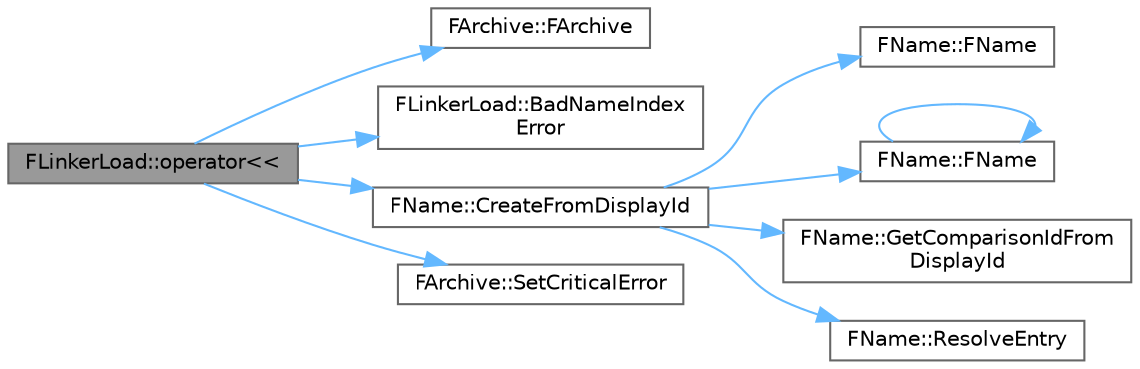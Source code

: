 digraph "FLinkerLoad::operator&lt;&lt;"
{
 // INTERACTIVE_SVG=YES
 // LATEX_PDF_SIZE
  bgcolor="transparent";
  edge [fontname=Helvetica,fontsize=10,labelfontname=Helvetica,labelfontsize=10];
  node [fontname=Helvetica,fontsize=10,shape=box,height=0.2,width=0.4];
  rankdir="LR";
  Node1 [id="Node000001",label="FLinkerLoad::operator\<\<",height=0.2,width=0.4,color="gray40", fillcolor="grey60", style="filled", fontcolor="black",tooltip="Serializes an FName value from or into this archive."];
  Node1 -> Node2 [id="edge1_Node000001_Node000002",color="steelblue1",style="solid",tooltip=" "];
  Node2 [id="Node000002",label="FArchive::FArchive",height=0.2,width=0.4,color="grey40", fillcolor="white", style="filled",URL="$d0/df8/classFArchive.html#ad36f53e50855130b981a47560e7ed48c",tooltip=" "];
  Node1 -> Node3 [id="edge2_Node000001_Node000003",color="steelblue1",style="solid",tooltip=" "];
  Node3 [id="Node000003",label="FLinkerLoad::BadNameIndex\lError",height=0.2,width=0.4,color="grey40", fillcolor="white", style="filled",URL="$d9/d6b/classFLinkerLoad.html#a3f047dff961b85e3137dd7c2e284494b",tooltip=" "];
  Node1 -> Node4 [id="edge3_Node000001_Node000004",color="steelblue1",style="solid",tooltip=" "];
  Node4 [id="Node000004",label="FName::CreateFromDisplayId",height=0.2,width=0.4,color="grey40", fillcolor="white", style="filled",URL="$d0/d53/classFName.html#a68fd15e56e98380c81562bd364c2a78a",tooltip="Only call this if you really know what you're doing."];
  Node4 -> Node5 [id="edge4_Node000004_Node000005",color="steelblue1",style="solid",tooltip=" "];
  Node5 [id="Node000005",label="FName::FName",height=0.2,width=0.4,color="grey40", fillcolor="white", style="filled",URL="$d0/d53/classFName.html#af4349c8d28ac2b912e47ed56d281a2de",tooltip="Default constructor, initialized to None."];
  Node4 -> Node6 [id="edge5_Node000004_Node000006",color="steelblue1",style="solid",tooltip=" "];
  Node6 [id="Node000006",label="FName::FName",height=0.2,width=0.4,color="grey40", fillcolor="white", style="filled",URL="$d0/d53/classFName.html#af79224dd2b82a2d82bd1050684d24179",tooltip="Create an FName with a hardcoded string index."];
  Node6 -> Node6 [id="edge6_Node000006_Node000006",color="steelblue1",style="solid",tooltip=" "];
  Node4 -> Node7 [id="edge7_Node000004_Node000007",color="steelblue1",style="solid",tooltip=" "];
  Node7 [id="Node000007",label="FName::GetComparisonIdFrom\lDisplayId",height=0.2,width=0.4,color="grey40", fillcolor="white", style="filled",URL="$d0/d53/classFName.html#a6bdf1f342cc8fbf2ab6c5b8d95219fa3",tooltip=" "];
  Node4 -> Node8 [id="edge8_Node000004_Node000008",color="steelblue1",style="solid",tooltip=" "];
  Node8 [id="Node000008",label="FName::ResolveEntry",height=0.2,width=0.4,color="grey40", fillcolor="white", style="filled",URL="$d0/d53/classFName.html#a5252748257a134aba4eaf0ff8c79cb38",tooltip=" "];
  Node1 -> Node9 [id="edge9_Node000001_Node000009",color="steelblue1",style="solid",tooltip=" "];
  Node9 [id="Node000009",label="FArchive::SetCriticalError",height=0.2,width=0.4,color="grey40", fillcolor="white", style="filled",URL="$d0/df8/classFArchive.html#a5f4d497a87c1a8bda1355085192a3768",tooltip="Sets the archiver IsCriticalError and IsError to true."];
}
